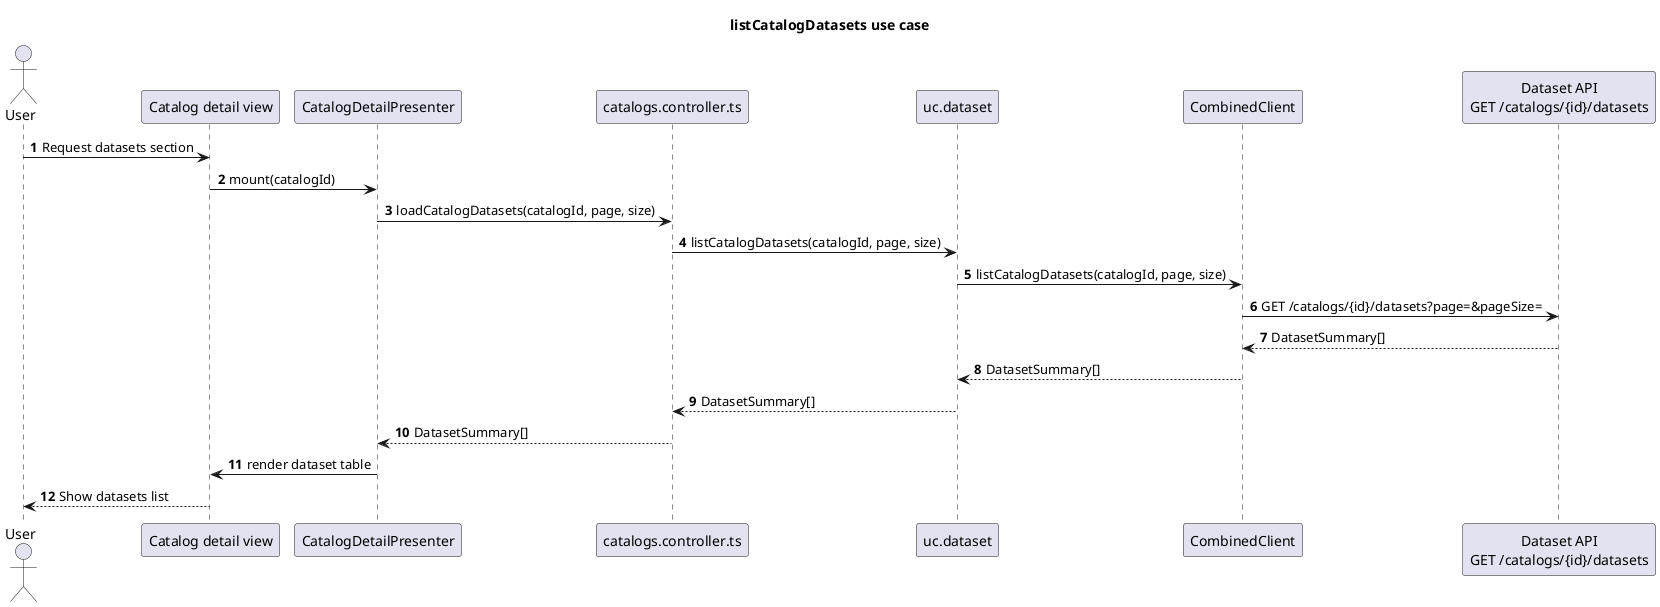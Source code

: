 @startuml
title listCatalogDatasets use case
autonumber

actor User

participant "Catalog detail view" as View
participant "CatalogDetailPresenter" as Presenter
participant "catalogs.controller.ts" as Controller
participant "uc.dataset" as UseCase
participant "CombinedClient" as Client
participant "Dataset API\nGET /catalogs/{id}/datasets" as Http

User -> View : Request datasets section
View -> Presenter : mount(catalogId)
Presenter -> Controller : loadCatalogDatasets(catalogId, page, size)
Controller -> UseCase : listCatalogDatasets(catalogId, page, size)
UseCase -> Client : listCatalogDatasets(catalogId, page, size)
Client -> Http : GET /catalogs/{id}/datasets?page=&pageSize=
Http --> Client : DatasetSummary[]
Client --> UseCase : DatasetSummary[]
UseCase --> Controller : DatasetSummary[]
Controller --> Presenter : DatasetSummary[]
Presenter -> View : render dataset table
View --> User : Show datasets list

@enduml
